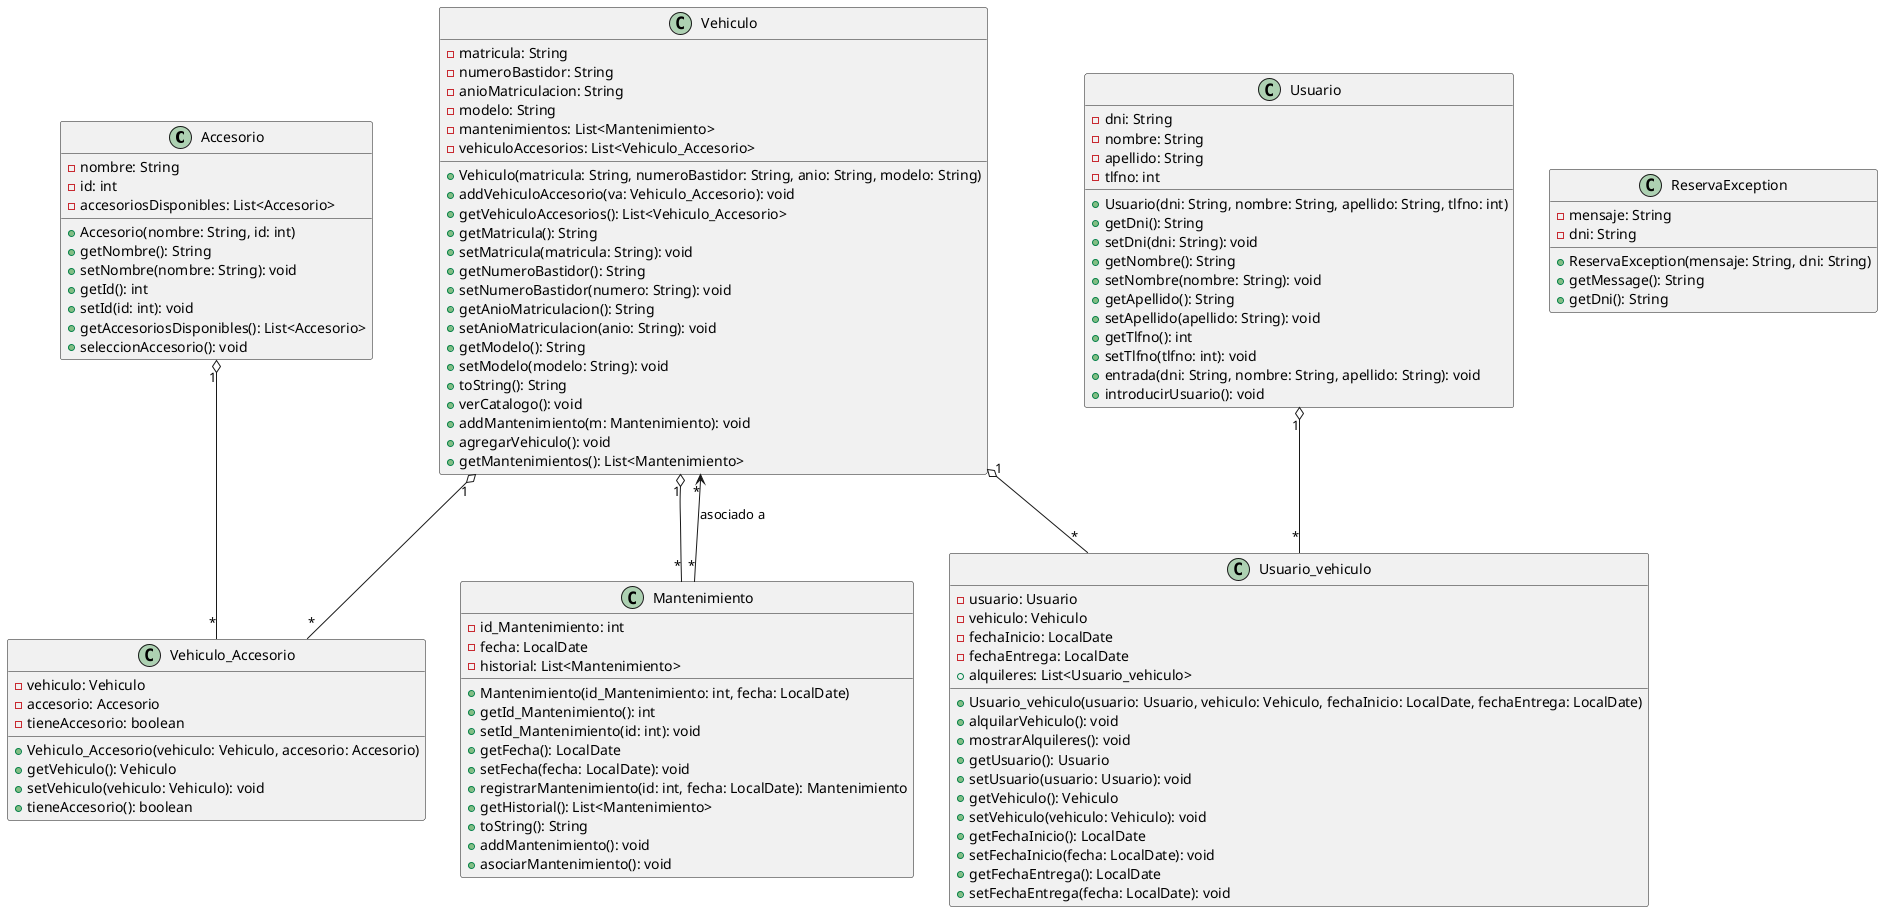 @startuml

class Accesorio {
    -nombre: String
    -id: int
    -accesoriosDisponibles: List<Accesorio>
    +Accesorio(nombre: String, id: int)
    +getNombre(): String
    +setNombre(nombre: String): void
    +getId(): int
    +setId(id: int): void
    +getAccesoriosDisponibles(): List<Accesorio>
    +seleccionAccesorio(): void
}

class Mantenimiento {
    -id_Mantenimiento: int
    -fecha: LocalDate
    -historial: List<Mantenimiento>
    +Mantenimiento(id_Mantenimiento: int, fecha: LocalDate)
    +getId_Mantenimiento(): int
    +setId_Mantenimiento(id: int): void
    +getFecha(): LocalDate
    +setFecha(fecha: LocalDate): void
    +registrarMantenimiento(id: int, fecha: LocalDate): Mantenimiento
    +getHistorial(): List<Mantenimiento>
    +toString(): String
    +addMantenimiento(): void
    +asociarMantenimiento(): void
}

class ReservaException {
    -mensaje: String
    -dni: String
    +ReservaException(mensaje: String, dni: String)
    +getMessage(): String
    +getDni(): String
}

class Usuario {
    -dni: String
    -nombre: String
    -apellido: String
    -tlfno: int
    +Usuario(dni: String, nombre: String, apellido: String, tlfno: int)
    +getDni(): String
    +setDni(dni: String): void
    +getNombre(): String
    +setNombre(nombre: String): void
    +getApellido(): String
    +setApellido(apellido: String): void
    +getTlfno(): int
    +setTlfno(tlfno: int): void
    +entrada(dni: String, nombre: String, apellido: String): void
    +introducirUsuario(): void
}

class Usuario_vehiculo {
    -usuario: Usuario
    -vehiculo: Vehiculo
    -fechaInicio: LocalDate
    -fechaEntrega: LocalDate
    +alquileres: List<Usuario_vehiculo>
    +Usuario_vehiculo(usuario: Usuario, vehiculo: Vehiculo, fechaInicio: LocalDate, fechaEntrega: LocalDate)
    +alquilarVehiculo(): void
    +mostrarAlquileres(): void
    +getUsuario(): Usuario
    +setUsuario(usuario: Usuario): void
    +getVehiculo(): Vehiculo
    +setVehiculo(vehiculo: Vehiculo): void
    +getFechaInicio(): LocalDate
    +setFechaInicio(fecha: LocalDate): void
    +getFechaEntrega(): LocalDate
    +setFechaEntrega(fecha: LocalDate): void
}

class Vehiculo {
    -matricula: String
    -numeroBastidor: String
    -anioMatriculacion: String
    -modelo: String
    -mantenimientos: List<Mantenimiento>
    -vehiculoAccesorios: List<Vehiculo_Accesorio>
    +Vehiculo(matricula: String, numeroBastidor: String, anio: String, modelo: String)
    +addVehiculoAccesorio(va: Vehiculo_Accesorio): void
    +getVehiculoAccesorios(): List<Vehiculo_Accesorio>
    +getMatricula(): String
    +setMatricula(matricula: String): void
    +getNumeroBastidor(): String
    +setNumeroBastidor(numero: String): void
    +getAnioMatriculacion(): String
    +setAnioMatriculacion(anio: String): void
    +getModelo(): String
    +setModelo(modelo: String): void
    +toString(): String
    +verCatalogo(): void
    +addMantenimiento(m: Mantenimiento): void
    +agregarVehiculo(): void
    +getMantenimientos(): List<Mantenimiento>
}

class Vehiculo_Accesorio {
    -vehiculo: Vehiculo
    -accesorio: Accesorio
    -tieneAccesorio: boolean
    +Vehiculo_Accesorio(vehiculo: Vehiculo, accesorio: Accesorio)
    +getVehiculo(): Vehiculo
    +setVehiculo(vehiculo: Vehiculo): void
    +tieneAccesorio(): boolean
}

Vehiculo "1" o-- "*" Vehiculo_Accesorio
Accesorio "1" o-- "*" Vehiculo_Accesorio
Vehiculo "1" o-- "*" Mantenimiento
Mantenimiento "*" --> "*" Vehiculo : "asociado a"
Usuario "1" o-- "*" Usuario_vehiculo
Vehiculo "1" o-- "*" Usuario_vehiculo

@enduml
